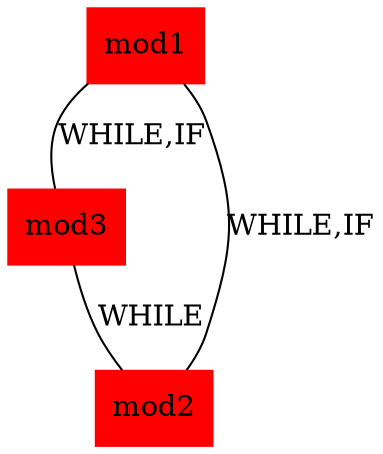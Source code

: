 graph "./test/goodExample_3LinkedModules/output/" {
"mod1" ["shape"="rectangle","color"="red","style"="filled"]
"mod3" ["shape"="rectangle","color"="red","style"="filled"]
"mod2" ["shape"="rectangle","color"="red","style"="filled"]
"mod1" -- "mod3" ["label"="WHILE,IF"]
"mod1" -- "mod2" ["label"="WHILE,IF"]
"mod3" -- "mod2" ["label"="WHILE"]
}